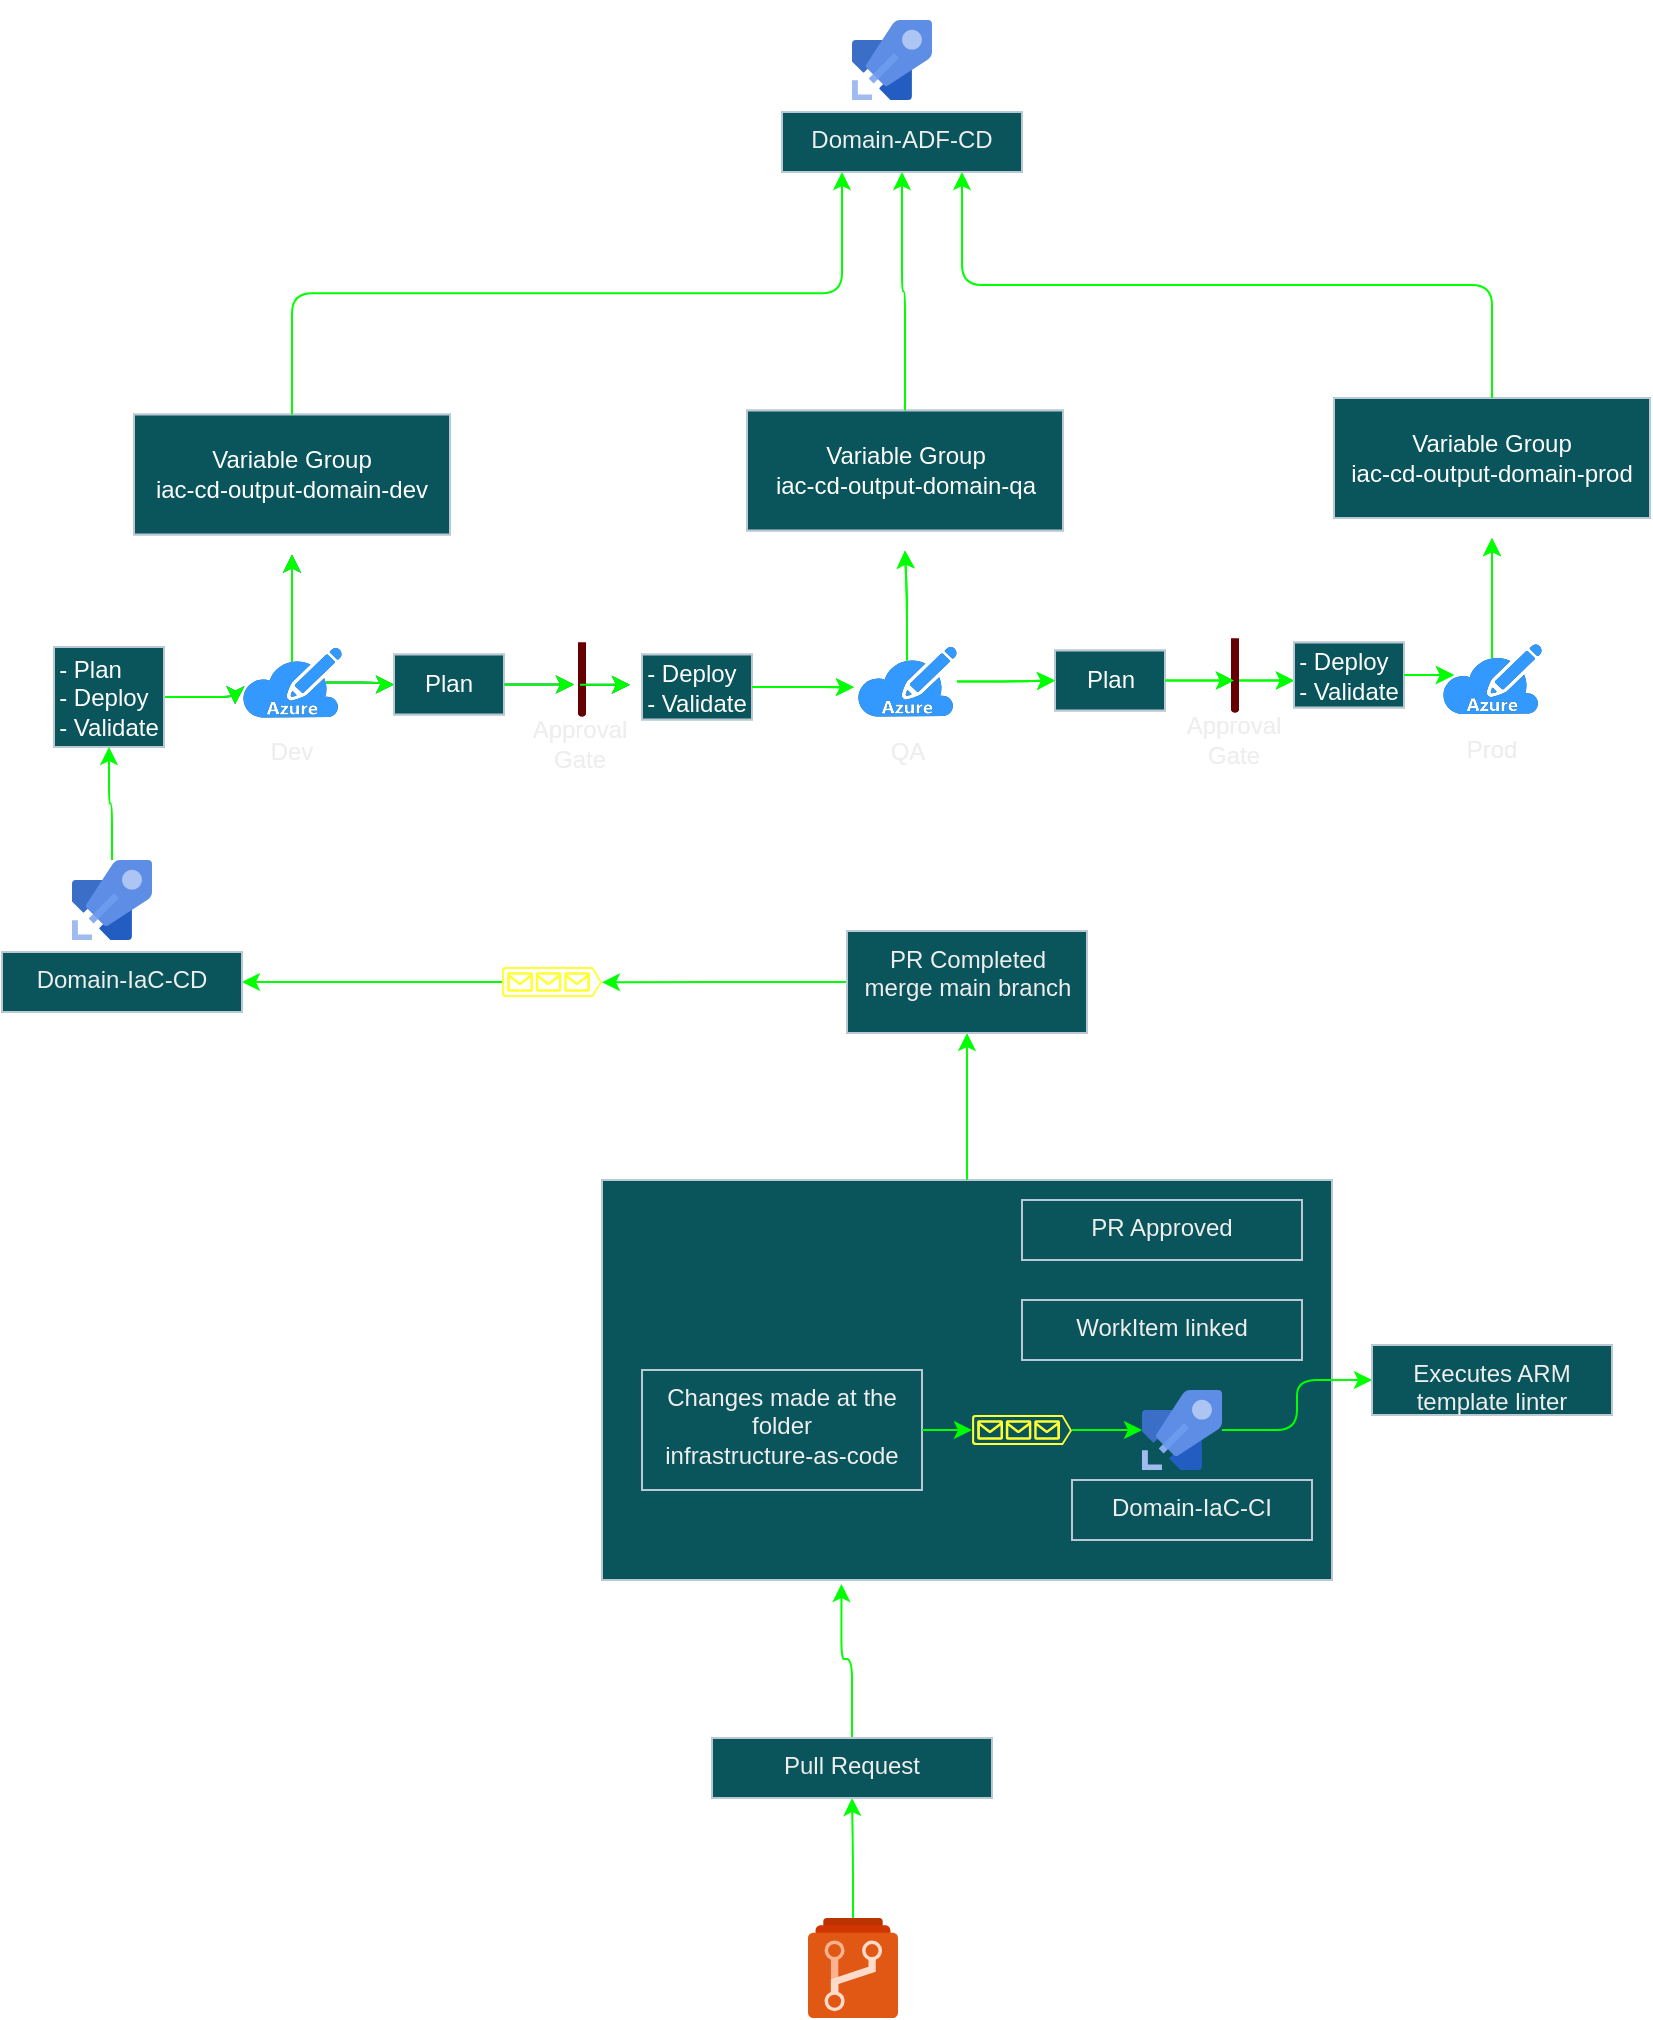 <mxfile>
    <diagram id="ca4Oj2lY8jd3CgEbyQsm" name="Page-1">
        <mxGraphModel dx="1167" dy="542" grid="1" gridSize="10" guides="1" tooltips="1" connect="1" arrows="1" fold="1" page="1" pageScale="1" pageWidth="850" pageHeight="1100" math="0" shadow="0">
            <root>
                <mxCell id="0"/>
                <mxCell id="1" parent="0"/>
                <mxCell id="32" style="edgeStyle=orthogonalEdgeStyle;orthogonalLoop=1;jettySize=auto;html=1;exitX=0;exitY=0.5;exitDx=0;exitDy=0;exitPerimeter=0;entryX=1;entryY=0.5;entryDx=0;entryDy=0;strokeColor=#00FF00;" parent="1" source="37" target="30" edge="1">
                    <mxGeometry relative="1" as="geometry">
                        <mxPoint x="97.65" y="684.5" as="sourcePoint"/>
                        <mxPoint x="110.2" y="662.02" as="targetPoint"/>
                    </mxGeometry>
                </mxCell>
                <mxCell id="27" value="" style="whiteSpace=wrap;html=1;fillColor=#09555B;strokeColor=#BAC8D3;fontColor=#EEEEEE;" parent="1" vertex="1">
                    <mxGeometry x="300" y="610" width="365" height="200" as="geometry"/>
                </mxCell>
                <mxCell id="108" value="" style="edgeStyle=orthogonalEdgeStyle;orthogonalLoop=1;jettySize=auto;html=1;strokeWidth=1;strokeColor=#00FF00;" parent="1" source="2" target="16" edge="1">
                    <mxGeometry relative="1" as="geometry"/>
                </mxCell>
                <mxCell id="2" value="" style="aspect=fixed;html=1;points=[];align=center;image;fontSize=12;image=img/lib/mscae/Azure_Repos.svg;fillColor=#09555B;strokeColor=#BAC8D3;fontColor=#EEEEEE;" parent="1" vertex="1">
                    <mxGeometry x="403" y="979" width="45" height="50" as="geometry"/>
                </mxCell>
                <mxCell id="19" style="edgeStyle=orthogonalEdgeStyle;orthogonalLoop=1;jettySize=auto;html=1;exitX=1;exitY=0.5;exitDx=0;exitDy=0;strokeColor=#00FF00;" parent="1" source="35" target="4" edge="1">
                    <mxGeometry relative="1" as="geometry">
                        <Array as="points"/>
                    </mxGeometry>
                </mxCell>
                <mxCell id="5" value="Changes made at the folder&lt;br&gt;infrastructure-as-code" style="whiteSpace=wrap;html=1;verticalAlign=top;labelBackgroundColor=none;fillColor=#09555B;strokeColor=#BAC8D3;fontColor=#EEEEEE;" parent="1" vertex="1">
                    <mxGeometry x="320" y="705" width="140" height="60" as="geometry"/>
                </mxCell>
                <mxCell id="23" style="edgeStyle=orthogonalEdgeStyle;orthogonalLoop=1;jettySize=auto;html=1;exitX=0.5;exitY=0;exitDx=0;exitDy=0;entryX=0.328;entryY=1.01;entryDx=0;entryDy=0;entryPerimeter=0;strokeColor=#00FF00;" parent="1" source="16" target="27" edge="1">
                    <mxGeometry relative="1" as="geometry">
                        <mxPoint x="335.365" y="1074.8" as="targetPoint"/>
                    </mxGeometry>
                </mxCell>
                <mxCell id="16" value="Pull Request" style="whiteSpace=wrap;html=1;verticalAlign=top;fillColor=#09555B;strokeColor=#BAC8D3;fontColor=#EEEEEE;" parent="1" vertex="1">
                    <mxGeometry x="355" y="889" width="140" height="30" as="geometry"/>
                </mxCell>
                <mxCell id="24" value="WorkItem linked" style="whiteSpace=wrap;html=1;verticalAlign=top;fillColor=#09555B;strokeColor=#BAC8D3;fontColor=#EEEEEE;" parent="1" vertex="1">
                    <mxGeometry x="510" y="670" width="140" height="30" as="geometry"/>
                </mxCell>
                <mxCell id="25" value="PR Approved" style="whiteSpace=wrap;html=1;verticalAlign=top;fillColor=#09555B;strokeColor=#BAC8D3;fontColor=#EEEEEE;" parent="1" vertex="1">
                    <mxGeometry x="510" y="620" width="140" height="30" as="geometry"/>
                </mxCell>
                <mxCell id="22" value="" style="group;fontColor=#EEEEEE;" parent="1" vertex="1" connectable="0">
                    <mxGeometry x="535" y="705" width="190" height="100" as="geometry"/>
                </mxCell>
                <mxCell id="4" value="" style="aspect=fixed;html=1;points=[];align=center;image;fontSize=12;image=img/lib/mscae/Azure_Pipelines.svg;fillColor=#09555B;strokeColor=#BAC8D3;fontColor=#EEEEEE;" parent="22" vertex="1">
                    <mxGeometry x="35" y="10" width="40" height="40" as="geometry"/>
                </mxCell>
                <mxCell id="20" value="Domain-IaC-CI" style="whiteSpace=wrap;html=1;verticalAlign=top;labelBackgroundColor=none;fillColor=#09555B;strokeColor=#BAC8D3;fontColor=#EEEEEE;" parent="22" vertex="1">
                    <mxGeometry y="55" width="120" height="30" as="geometry"/>
                </mxCell>
                <mxCell id="33" value="" style="group;fontColor=#EEEEEE;" parent="1" vertex="1" connectable="0">
                    <mxGeometry y="440" width="120" height="100" as="geometry"/>
                </mxCell>
                <mxCell id="3" value="" style="aspect=fixed;html=1;points=[];align=center;image;fontSize=12;image=img/lib/mscae/Azure_Pipelines.svg;fillColor=#09555B;strokeColor=#BAC8D3;fontColor=#EEEEEE;" parent="33" vertex="1">
                    <mxGeometry x="35" y="10" width="40" height="40" as="geometry"/>
                </mxCell>
                <mxCell id="30" value="Domain-IaC-CD" style="whiteSpace=wrap;html=1;verticalAlign=top;fillColor=#09555B;strokeColor=#BAC8D3;fontColor=#EEEEEE;" parent="33" vertex="1">
                    <mxGeometry y="56" width="120" height="30" as="geometry"/>
                </mxCell>
                <mxCell id="35" value="" style="verticalLabelPosition=bottom;html=1;verticalAlign=top;align=center;strokeColor=none;shape=mxgraph.azure.queue_generic;pointerEvents=1;labelBackgroundColor=none;fontColor=#EEEEEE;fillColor=#FFFF33;" parent="1" vertex="1">
                    <mxGeometry x="485" y="727.5" width="50" height="15" as="geometry"/>
                </mxCell>
                <mxCell id="36" style="edgeStyle=orthogonalEdgeStyle;orthogonalLoop=1;jettySize=auto;html=1;exitX=1;exitY=0.5;exitDx=0;exitDy=0;strokeColor=#00FF00;" parent="1" source="5" target="35" edge="1">
                    <mxGeometry relative="1" as="geometry">
                        <mxPoint x="460" y="735" as="sourcePoint"/>
                        <mxPoint x="555" y="735" as="targetPoint"/>
                        <Array as="points"/>
                    </mxGeometry>
                </mxCell>
                <mxCell id="37" value="" style="verticalLabelPosition=bottom;html=1;verticalAlign=top;align=center;strokeColor=none;shape=mxgraph.azure.queue_generic;pointerEvents=1;labelBackgroundColor=none;fontColor=#EEEEEE;rotation=0;fillColor=#FFFF33;" parent="1" vertex="1">
                    <mxGeometry x="250" y="503.5" width="50" height="15" as="geometry"/>
                </mxCell>
                <mxCell id="38" style="edgeStyle=orthogonalEdgeStyle;orthogonalLoop=1;jettySize=auto;html=1;exitX=0.5;exitY=0;exitDx=0;exitDy=0;entryX=0.5;entryY=1;entryDx=0;entryDy=0;strokeColor=#00FF00;" parent="1" source="27" target="150" edge="1">
                    <mxGeometry relative="1" as="geometry">
                        <mxPoint x="95" y="769" as="sourcePoint"/>
                        <mxPoint x="200" y="679" as="targetPoint"/>
                    </mxGeometry>
                </mxCell>
                <mxCell id="73" value="Executes ARM template linter" style="whiteSpace=wrap;html=1;verticalAlign=top;fillColor=#09555B;strokeColor=#BAC8D3;fontColor=#EEEEEE;" parent="1" vertex="1">
                    <mxGeometry x="685" y="692.5" width="120" height="35" as="geometry"/>
                </mxCell>
                <mxCell id="74" value="" style="edgeStyle=orthogonalEdgeStyle;orthogonalLoop=1;jettySize=auto;html=1;strokeWidth=1;strokeColor=#00FF00;" parent="1" source="4" target="73" edge="1">
                    <mxGeometry relative="1" as="geometry"/>
                </mxCell>
                <mxCell id="97" value="" style="group;fontColor=#EEEEEE;" parent="1" vertex="1" connectable="0">
                    <mxGeometry x="26" y="219" width="798" height="177.25" as="geometry"/>
                </mxCell>
                <mxCell id="80" value="" style="group;fontColor=#EEEEEE;" parent="97" vertex="1" connectable="0">
                    <mxGeometry x="40" y="8.25" width="550" height="169" as="geometry"/>
                </mxCell>
                <mxCell id="47" value="" style="group;fontColor=#EEEEEE;" parent="80" vertex="1" connectable="0">
                    <mxGeometry x="54" y="116.5" width="50" height="62.5" as="geometry"/>
                </mxCell>
                <mxCell id="43" value="" style="verticalLabelPosition=bottom;html=1;verticalAlign=top;align=center;strokeColor=none;fillColor=#09555B;shape=mxgraph.azure.azure_subscription;labelBackgroundColor=none;fontColor=#EEEEEE;" parent="47" vertex="1">
                    <mxGeometry width="50" height="35" as="geometry"/>
                </mxCell>
                <mxCell id="45" value="Dev" style="text;html=1;strokeColor=none;fillColor=none;align=center;verticalAlign=middle;whiteSpace=wrap;labelBackgroundColor=none;fontColor=#EEEEEE;" parent="47" vertex="1">
                    <mxGeometry x="5" y="42.5" width="40" height="20" as="geometry"/>
                </mxCell>
                <mxCell id="49" value="" style="group;fontColor=#EEEEEE;" parent="80" vertex="1" connectable="0">
                    <mxGeometry x="361.5" y="116" width="50" height="62.5" as="geometry"/>
                </mxCell>
                <mxCell id="50" value="" style="verticalLabelPosition=bottom;html=1;verticalAlign=top;align=center;strokeColor=none;fillColor=#09555B;shape=mxgraph.azure.azure_subscription;labelBackgroundColor=none;fontColor=#EEEEEE;" parent="49" vertex="1">
                    <mxGeometry width="50" height="35" as="geometry"/>
                </mxCell>
                <mxCell id="51" value="QA" style="text;html=1;strokeColor=none;fillColor=none;align=center;verticalAlign=middle;whiteSpace=wrap;labelBackgroundColor=none;fontColor=#EEEEEE;" parent="49" vertex="1">
                    <mxGeometry x="5" y="42.5" width="40" height="20" as="geometry"/>
                </mxCell>
                <mxCell id="57" value="" style="endArrow=none;html=1;strokeWidth=4;strokeColor=#660000;" parent="80" edge="1">
                    <mxGeometry width="50" height="50" relative="1" as="geometry">
                        <mxPoint x="550.5" y="130" as="sourcePoint"/>
                        <mxPoint x="550.5" y="112" as="targetPoint"/>
                        <Array as="points">
                            <mxPoint x="550.5" y="152"/>
                            <mxPoint x="550.5" y="130"/>
                        </Array>
                    </mxGeometry>
                </mxCell>
                <mxCell id="62" style="edgeStyle=orthogonalEdgeStyle;orthogonalLoop=1;jettySize=auto;html=1;exitX=0.84;exitY=0.5;exitDx=0;exitDy=0;exitPerimeter=0;entryX=0;entryY=0.5;entryDx=0;entryDy=0;strokeColor=#00FF00;" parent="80" edge="1">
                    <mxGeometry relative="1" as="geometry">
                        <mxPoint x="580" y="133.25" as="targetPoint"/>
                        <mxPoint x="552.5" y="133" as="sourcePoint"/>
                    </mxGeometry>
                </mxCell>
                <mxCell id="65" value="Approval&lt;br&gt;Gate" style="text;html=1;strokeColor=none;fillColor=none;align=center;verticalAlign=middle;whiteSpace=wrap;labelBackgroundColor=none;fontColor=#EEEEEE;" parent="80" vertex="1">
                    <mxGeometry x="530" y="152.5" width="40" height="20" as="geometry"/>
                </mxCell>
                <mxCell id="66" value="&lt;font color=&quot;#ffffff&quot;&gt;Variable Group&lt;br&gt;iac-cd-output-domain-dev&lt;br&gt;&lt;/font&gt;" style="whiteSpace=wrap;html=1;labelBackgroundColor=none;fontColor=#EEEEEE;fillColor=#09555B;strokeColor=#BAC8D3;" parent="80" vertex="1">
                    <mxGeometry width="158" height="60" as="geometry"/>
                </mxCell>
                <mxCell id="67" style="edgeStyle=orthogonalEdgeStyle;orthogonalLoop=1;jettySize=auto;html=1;exitX=0.5;exitY=0.2;exitDx=0;exitDy=0;exitPerimeter=0;entryX=0.5;entryY=1;entryDx=0;entryDy=0;strokeWidth=1;strokeColor=#0B4D6A;" parent="80" source="43" edge="1">
                    <mxGeometry relative="1" as="geometry">
                        <mxPoint x="79" y="70" as="targetPoint"/>
                    </mxGeometry>
                </mxCell>
                <mxCell id="68" value="&lt;font color=&quot;#ffffff&quot;&gt;Variable Group&lt;br&gt;iac-cd-output-domain-qa&lt;br&gt;&lt;/font&gt;" style="whiteSpace=wrap;html=1;labelBackgroundColor=none;fontColor=#EEEEEE;fillColor=#09555B;strokeColor=#BAC8D3;" parent="80" vertex="1">
                    <mxGeometry x="306.5" y="-2" width="158" height="60" as="geometry"/>
                </mxCell>
                <mxCell id="70" value="" style="group;fontColor=#EEEEEE;" parent="80" vertex="1" connectable="0">
                    <mxGeometry x="203" y="132" width="40" height="42.5" as="geometry"/>
                </mxCell>
                <mxCell id="56" value="" style="endArrow=none;html=1;strokeWidth=4;strokeColor=#660000;" parent="70" edge="1">
                    <mxGeometry width="50" height="50" relative="1" as="geometry">
                        <mxPoint x="21" as="sourcePoint"/>
                        <mxPoint x="21" y="-18" as="targetPoint"/>
                        <Array as="points">
                            <mxPoint x="21" y="22"/>
                            <mxPoint x="21"/>
                        </Array>
                    </mxGeometry>
                </mxCell>
                <mxCell id="64" value="Approval&lt;br&gt;Gate" style="text;html=1;strokeColor=none;fillColor=none;align=center;verticalAlign=middle;whiteSpace=wrap;labelBackgroundColor=none;fontColor=#EEEEEE;" parent="70" vertex="1">
                    <mxGeometry y="22.5" width="40" height="20" as="geometry"/>
                </mxCell>
                <mxCell id="58" style="edgeStyle=orthogonalEdgeStyle;orthogonalLoop=1;jettySize=auto;html=1;exitX=0.84;exitY=0.5;exitDx=0;exitDy=0;exitPerimeter=0;strokeColor=#0B4D6A;" parent="80" source="82" edge="1">
                    <mxGeometry relative="1" as="geometry">
                        <mxPoint x="160" y="134" as="targetPoint"/>
                    </mxGeometry>
                </mxCell>
                <mxCell id="71" style="edgeStyle=orthogonalEdgeStyle;orthogonalLoop=1;jettySize=auto;html=1;exitX=0.5;exitY=0.2;exitDx=0;exitDy=0;exitPerimeter=0;entryX=0.5;entryY=1;entryDx=0;entryDy=0;strokeWidth=1;strokeColor=#00FF00;" parent="80" source="50" edge="1">
                    <mxGeometry relative="1" as="geometry">
                        <mxPoint x="385.5" y="68" as="targetPoint"/>
                    </mxGeometry>
                </mxCell>
                <mxCell id="81" value="&lt;div style=&quot;text-align: left&quot;&gt;&lt;span style=&quot;color: rgb(255 , 255 , 255)&quot;&gt;- Deploy&lt;/span&gt;&lt;br&gt;&lt;/div&gt;&lt;font color=&quot;#ffffff&quot;&gt;&lt;div style=&quot;text-align: left&quot;&gt;&lt;span&gt;- Validate&lt;/span&gt;&lt;/div&gt;&lt;/font&gt;" style="whiteSpace=wrap;html=1;labelBackgroundColor=none;fontColor=#EEEEEE;fillColor=#09555B;strokeColor=#BAC8D3;" parent="80" vertex="1">
                    <mxGeometry x="254" y="120" width="55" height="32.5" as="geometry"/>
                </mxCell>
                <mxCell id="82" value="&lt;div style=&quot;text-align: left&quot;&gt;&lt;span style=&quot;color: rgb(255 , 255 , 255)&quot;&gt;Plan&lt;/span&gt;&lt;/div&gt;" style="whiteSpace=wrap;html=1;labelBackgroundColor=none;fontColor=#EEEEEE;fillColor=#09555B;strokeColor=#BAC8D3;" parent="80" vertex="1">
                    <mxGeometry x="130" y="120" width="55" height="30" as="geometry"/>
                </mxCell>
                <mxCell id="83" style="edgeStyle=orthogonalEdgeStyle;orthogonalLoop=1;jettySize=auto;html=1;exitX=0.84;exitY=0.5;exitDx=0;exitDy=0;exitPerimeter=0;strokeColor=#0B4D6A;" parent="80" source="43" target="82" edge="1">
                    <mxGeometry relative="1" as="geometry">
                        <mxPoint x="350" y="444" as="targetPoint"/>
                        <mxPoint x="286.0" y="444" as="sourcePoint"/>
                    </mxGeometry>
                </mxCell>
                <mxCell id="86" style="edgeStyle=orthogonalEdgeStyle;orthogonalLoop=1;jettySize=auto;html=1;strokeColor=#0B4D6A;strokeWidth=1;" parent="80" edge="1">
                    <mxGeometry relative="1" as="geometry">
                        <mxPoint x="248" y="135.161" as="targetPoint"/>
                        <mxPoint x="223" y="135.16" as="sourcePoint"/>
                    </mxGeometry>
                </mxCell>
                <mxCell id="89" value="&lt;div style=&quot;text-align: left&quot;&gt;&lt;span style=&quot;color: rgb(255 , 255 , 255)&quot;&gt;Plan&lt;/span&gt;&lt;/div&gt;" style="whiteSpace=wrap;html=1;labelBackgroundColor=none;fontColor=#EEEEEE;fillColor=#09555B;strokeColor=#BAC8D3;" parent="80" vertex="1">
                    <mxGeometry x="460.5" y="118" width="55" height="30" as="geometry"/>
                </mxCell>
                <mxCell id="91" style="edgeStyle=orthogonalEdgeStyle;orthogonalLoop=1;jettySize=auto;html=1;entryX=0;entryY=0.5;entryDx=0;entryDy=0;strokeWidth=1;strokeColor=#00FF00;" parent="80" source="50" target="89" edge="1">
                    <mxGeometry relative="1" as="geometry"/>
                </mxCell>
                <mxCell id="99" style="edgeStyle=orthogonalEdgeStyle;orthogonalLoop=1;jettySize=auto;html=1;exitX=1;exitY=0.5;exitDx=0;exitDy=0;entryX=-0.069;entryY=0.811;entryDx=0;entryDy=0;entryPerimeter=0;strokeWidth=1;strokeColor=#0B4D6A;" parent="97" source="78" target="43" edge="1">
                    <mxGeometry relative="1" as="geometry"/>
                </mxCell>
                <mxCell id="78" value="&lt;div style=&quot;text-align: left&quot;&gt;&lt;span style=&quot;color: rgb(255 , 255 , 255)&quot;&gt;- Plan&lt;/span&gt;&lt;/div&gt;&lt;font color=&quot;#ffffff&quot;&gt;&lt;div style=&quot;text-align: left&quot;&gt;&lt;span&gt;- Deploy&lt;/span&gt;&lt;/div&gt;&lt;div style=&quot;text-align: left&quot;&gt;&lt;span&gt;- Validate&lt;/span&gt;&lt;/div&gt;&lt;/font&gt;" style="whiteSpace=wrap;html=1;labelBackgroundColor=none;fontColor=#EEEEEE;fillColor=#09555B;strokeColor=#BAC8D3;" parent="97" vertex="1">
                    <mxGeometry y="124.5" width="55" height="50" as="geometry"/>
                </mxCell>
                <mxCell id="84" style="edgeStyle=orthogonalEdgeStyle;orthogonalLoop=1;jettySize=auto;html=1;exitX=1;exitY=0.5;exitDx=0;exitDy=0;strokeColor=#0B4D6A;strokeWidth=1;" parent="97" source="82" edge="1">
                    <mxGeometry relative="1" as="geometry">
                        <mxPoint x="260" y="143.191" as="targetPoint"/>
                    </mxGeometry>
                </mxCell>
                <mxCell id="88" style="edgeStyle=orthogonalEdgeStyle;orthogonalLoop=1;jettySize=auto;html=1;exitX=1;exitY=0.5;exitDx=0;exitDy=0;strokeWidth=1;strokeColor=#00FF00;" parent="97" source="81" edge="1">
                    <mxGeometry relative="1" as="geometry">
                        <mxPoint x="400" y="144.595" as="targetPoint"/>
                    </mxGeometry>
                </mxCell>
                <mxCell id="92" style="edgeStyle=orthogonalEdgeStyle;orthogonalLoop=1;jettySize=auto;html=1;exitX=1;exitY=0.5;exitDx=0;exitDy=0;strokeWidth=1;strokeColor=#00FF00;" parent="97" source="89" edge="1">
                    <mxGeometry relative="1" as="geometry">
                        <mxPoint x="590" y="141.25" as="targetPoint"/>
                    </mxGeometry>
                </mxCell>
                <mxCell id="53" value="" style="group;fontColor=#EEEEEE;" parent="97" vertex="1" connectable="0">
                    <mxGeometry x="694" y="123" width="50" height="62.5" as="geometry"/>
                </mxCell>
                <mxCell id="54" value="" style="verticalLabelPosition=bottom;html=1;verticalAlign=top;align=center;strokeColor=none;fillColor=#09555B;shape=mxgraph.azure.azure_subscription;labelBackgroundColor=none;fontColor=#EEEEEE;" parent="53" vertex="1">
                    <mxGeometry width="50" height="35" as="geometry"/>
                </mxCell>
                <mxCell id="55" value="Prod" style="text;html=1;strokeColor=none;fillColor=none;align=center;verticalAlign=middle;whiteSpace=wrap;labelBackgroundColor=none;fontColor=#EEEEEE;" parent="53" vertex="1">
                    <mxGeometry x="5" y="42.5" width="40" height="20" as="geometry"/>
                </mxCell>
                <mxCell id="69" value="&lt;font color=&quot;#ffffff&quot;&gt;Variable Group&lt;br&gt;iac-cd-output-domain-prod&lt;br&gt;&lt;/font&gt;" style="whiteSpace=wrap;html=1;labelBackgroundColor=none;fontColor=#EEEEEE;fillColor=#09555B;strokeColor=#BAC8D3;" parent="97" vertex="1">
                    <mxGeometry x="640" width="158" height="60" as="geometry"/>
                </mxCell>
                <mxCell id="72" style="edgeStyle=orthogonalEdgeStyle;orthogonalLoop=1;jettySize=auto;html=1;exitX=0.5;exitY=0.2;exitDx=0;exitDy=0;exitPerimeter=0;strokeWidth=1;strokeColor=#00FF00;" parent="97" source="54" edge="1">
                    <mxGeometry relative="1" as="geometry">
                        <mxPoint x="719" y="70" as="targetPoint"/>
                    </mxGeometry>
                </mxCell>
                <mxCell id="95" value="&lt;div style=&quot;text-align: left&quot;&gt;&lt;span style=&quot;color: rgb(255 , 255 , 255)&quot;&gt;- Deploy&lt;/span&gt;&lt;br&gt;&lt;/div&gt;&lt;font color=&quot;#ffffff&quot;&gt;&lt;div style=&quot;text-align: left&quot;&gt;&lt;span&gt;- Validate&lt;/span&gt;&lt;/div&gt;&lt;/font&gt;" style="whiteSpace=wrap;html=1;labelBackgroundColor=none;fontColor=#EEEEEE;fillColor=#09555B;strokeColor=#BAC8D3;" parent="97" vertex="1">
                    <mxGeometry x="620" y="122.25" width="55" height="32.5" as="geometry"/>
                </mxCell>
                <mxCell id="96" style="edgeStyle=orthogonalEdgeStyle;orthogonalLoop=1;jettySize=auto;html=1;exitX=1;exitY=0.5;exitDx=0;exitDy=0;strokeWidth=1;strokeColor=#00FF00;" parent="97" source="95" edge="1">
                    <mxGeometry relative="1" as="geometry">
                        <mxPoint x="700" y="138.25" as="targetPoint"/>
                    </mxGeometry>
                </mxCell>
                <mxCell id="112" value="" style="group;fontColor=#EEEEEE;" parent="97" vertex="1" connectable="0">
                    <mxGeometry width="798" height="177.25" as="geometry"/>
                </mxCell>
                <mxCell id="113" value="" style="group;fontColor=#EEEEEE;" parent="112" vertex="1" connectable="0">
                    <mxGeometry x="40" y="8.25" width="550" height="169" as="geometry"/>
                </mxCell>
                <mxCell id="114" value="" style="group;fontColor=#EEEEEE;" parent="113" vertex="1" connectable="0">
                    <mxGeometry x="54" y="116.5" width="50" height="62.5" as="geometry"/>
                </mxCell>
                <mxCell id="115" value="" style="verticalLabelPosition=bottom;html=1;verticalAlign=top;align=center;strokeColor=none;shape=mxgraph.azure.azure_subscription;labelBackgroundColor=none;fontColor=#EEEEEE;fillColor=#3399FF;" parent="114" vertex="1">
                    <mxGeometry width="50" height="35" as="geometry"/>
                </mxCell>
                <mxCell id="116" value="Dev" style="text;html=1;strokeColor=none;fillColor=none;align=center;verticalAlign=middle;whiteSpace=wrap;labelBackgroundColor=none;fontColor=#EEEEEE;" parent="114" vertex="1">
                    <mxGeometry x="5" y="42.5" width="40" height="20" as="geometry"/>
                </mxCell>
                <mxCell id="117" value="" style="group;fontColor=#EEEEEE;" parent="113" vertex="1" connectable="0">
                    <mxGeometry x="361.5" y="116" width="50" height="62.5" as="geometry"/>
                </mxCell>
                <mxCell id="118" value="" style="verticalLabelPosition=bottom;html=1;verticalAlign=top;align=center;strokeColor=none;shape=mxgraph.azure.azure_subscription;labelBackgroundColor=none;fontColor=#EEEEEE;fillColor=#3399FF;" parent="117" vertex="1">
                    <mxGeometry width="50" height="35" as="geometry"/>
                </mxCell>
                <mxCell id="119" value="QA" style="text;html=1;strokeColor=none;fillColor=none;align=center;verticalAlign=middle;whiteSpace=wrap;labelBackgroundColor=none;fontColor=#EEEEEE;" parent="117" vertex="1">
                    <mxGeometry x="5" y="42.5" width="40" height="20" as="geometry"/>
                </mxCell>
                <mxCell id="120" value="" style="endArrow=none;html=1;strokeWidth=4;strokeColor=#660000;" parent="113" edge="1">
                    <mxGeometry width="50" height="50" relative="1" as="geometry">
                        <mxPoint x="550.5" y="130" as="sourcePoint"/>
                        <mxPoint x="550.5" y="112" as="targetPoint"/>
                        <Array as="points">
                            <mxPoint x="550.5" y="152"/>
                            <mxPoint x="550.5" y="130"/>
                        </Array>
                    </mxGeometry>
                </mxCell>
                <mxCell id="121" style="edgeStyle=orthogonalEdgeStyle;orthogonalLoop=1;jettySize=auto;html=1;exitX=0.84;exitY=0.5;exitDx=0;exitDy=0;exitPerimeter=0;entryX=0;entryY=0.5;entryDx=0;entryDy=0;strokeColor=#00FF00;" parent="113" edge="1">
                    <mxGeometry relative="1" as="geometry">
                        <mxPoint x="580" y="133.25" as="targetPoint"/>
                        <mxPoint x="552.5" y="133" as="sourcePoint"/>
                    </mxGeometry>
                </mxCell>
                <mxCell id="122" value="Approval&lt;br&gt;Gate" style="text;html=1;strokeColor=none;fillColor=none;align=center;verticalAlign=middle;whiteSpace=wrap;labelBackgroundColor=none;fontColor=#EEEEEE;" parent="113" vertex="1">
                    <mxGeometry x="530" y="152.5" width="40" height="20" as="geometry"/>
                </mxCell>
                <mxCell id="123" value="&lt;font color=&quot;#ffffff&quot;&gt;Variable Group&lt;br&gt;iac-cd-output-domain-dev&lt;br&gt;&lt;/font&gt;" style="whiteSpace=wrap;html=1;labelBackgroundColor=none;fontColor=#EEEEEE;fillColor=#09555B;strokeColor=#BAC8D3;" parent="113" vertex="1">
                    <mxGeometry width="158" height="60" as="geometry"/>
                </mxCell>
                <mxCell id="124" style="edgeStyle=orthogonalEdgeStyle;orthogonalLoop=1;jettySize=auto;html=1;exitX=0.5;exitY=0.2;exitDx=0;exitDy=0;exitPerimeter=0;entryX=0.5;entryY=1;entryDx=0;entryDy=0;strokeWidth=1;strokeColor=#00FF00;" parent="113" source="115" edge="1">
                    <mxGeometry relative="1" as="geometry">
                        <mxPoint x="79" y="70" as="targetPoint"/>
                    </mxGeometry>
                </mxCell>
                <mxCell id="125" value="&lt;font color=&quot;#ffffff&quot;&gt;Variable Group&lt;br&gt;iac-cd-output-domain-qa&lt;br&gt;&lt;/font&gt;" style="whiteSpace=wrap;html=1;labelBackgroundColor=none;fontColor=#EEEEEE;fillColor=#09555B;strokeColor=#BAC8D3;" parent="113" vertex="1">
                    <mxGeometry x="306.5" y="-2" width="158" height="60" as="geometry"/>
                </mxCell>
                <mxCell id="126" value="" style="group;fontColor=#EEEEEE;" parent="113" vertex="1" connectable="0">
                    <mxGeometry x="203" y="132" width="40" height="42.5" as="geometry"/>
                </mxCell>
                <mxCell id="127" value="" style="endArrow=none;html=1;strokeWidth=4;strokeColor=#660000;" parent="126" edge="1">
                    <mxGeometry width="50" height="50" relative="1" as="geometry">
                        <mxPoint x="21" as="sourcePoint"/>
                        <mxPoint x="21" y="-18" as="targetPoint"/>
                        <Array as="points">
                            <mxPoint x="21" y="22"/>
                            <mxPoint x="21"/>
                        </Array>
                    </mxGeometry>
                </mxCell>
                <mxCell id="128" value="Approval&lt;br&gt;Gate" style="text;html=1;strokeColor=none;fillColor=none;align=center;verticalAlign=middle;whiteSpace=wrap;labelBackgroundColor=none;fontColor=#EEEEEE;" parent="126" vertex="1">
                    <mxGeometry y="22.5" width="40" height="20" as="geometry"/>
                </mxCell>
                <mxCell id="129" style="edgeStyle=orthogonalEdgeStyle;orthogonalLoop=1;jettySize=auto;html=1;exitX=0.84;exitY=0.5;exitDx=0;exitDy=0;exitPerimeter=0;strokeColor=#0B4D6A;" parent="113" source="132" edge="1">
                    <mxGeometry relative="1" as="geometry">
                        <mxPoint x="160" y="134" as="targetPoint"/>
                    </mxGeometry>
                </mxCell>
                <mxCell id="130" style="edgeStyle=orthogonalEdgeStyle;orthogonalLoop=1;jettySize=auto;html=1;exitX=0.5;exitY=0.2;exitDx=0;exitDy=0;exitPerimeter=0;entryX=0.5;entryY=1;entryDx=0;entryDy=0;strokeWidth=1;strokeColor=#00FF00;" parent="113" source="118" edge="1">
                    <mxGeometry relative="1" as="geometry">
                        <mxPoint x="385.5" y="68" as="targetPoint"/>
                    </mxGeometry>
                </mxCell>
                <mxCell id="131" value="&lt;div style=&quot;text-align: left&quot;&gt;&lt;span style=&quot;color: rgb(255 , 255 , 255)&quot;&gt;- Deploy&lt;/span&gt;&lt;br&gt;&lt;/div&gt;&lt;font color=&quot;#ffffff&quot;&gt;&lt;div style=&quot;text-align: left&quot;&gt;&lt;span&gt;- Validate&lt;/span&gt;&lt;/div&gt;&lt;/font&gt;" style="whiteSpace=wrap;html=1;labelBackgroundColor=none;fontColor=#EEEEEE;fillColor=#09555B;strokeColor=#BAC8D3;" parent="113" vertex="1">
                    <mxGeometry x="254" y="120" width="55" height="32.5" as="geometry"/>
                </mxCell>
                <mxCell id="132" value="&lt;div style=&quot;text-align: left&quot;&gt;&lt;span style=&quot;color: rgb(255 , 255 , 255)&quot;&gt;Plan&lt;/span&gt;&lt;/div&gt;" style="whiteSpace=wrap;html=1;labelBackgroundColor=none;fontColor=#EEEEEE;fillColor=#09555B;strokeColor=#BAC8D3;" parent="113" vertex="1">
                    <mxGeometry x="130" y="120" width="55" height="30" as="geometry"/>
                </mxCell>
                <mxCell id="133" style="edgeStyle=orthogonalEdgeStyle;orthogonalLoop=1;jettySize=auto;html=1;exitX=0.84;exitY=0.5;exitDx=0;exitDy=0;exitPerimeter=0;strokeColor=#00FF00;" parent="113" source="115" target="132" edge="1">
                    <mxGeometry relative="1" as="geometry">
                        <mxPoint x="350" y="444" as="targetPoint"/>
                        <mxPoint x="286.0" y="444" as="sourcePoint"/>
                    </mxGeometry>
                </mxCell>
                <mxCell id="134" style="edgeStyle=orthogonalEdgeStyle;orthogonalLoop=1;jettySize=auto;html=1;strokeWidth=1;strokeColor=#00FF00;" parent="113" edge="1">
                    <mxGeometry relative="1" as="geometry">
                        <mxPoint x="248" y="135.161" as="targetPoint"/>
                        <mxPoint x="223" y="135.16" as="sourcePoint"/>
                    </mxGeometry>
                </mxCell>
                <mxCell id="135" value="&lt;div style=&quot;text-align: left&quot;&gt;&lt;span style=&quot;color: rgb(255 , 255 , 255)&quot;&gt;Plan&lt;/span&gt;&lt;/div&gt;" style="whiteSpace=wrap;html=1;labelBackgroundColor=none;fontColor=#EEEEEE;fillColor=#09555B;strokeColor=#BAC8D3;" parent="113" vertex="1">
                    <mxGeometry x="460.5" y="118" width="55" height="30" as="geometry"/>
                </mxCell>
                <mxCell id="136" style="edgeStyle=orthogonalEdgeStyle;orthogonalLoop=1;jettySize=auto;html=1;entryX=0;entryY=0.5;entryDx=0;entryDy=0;strokeWidth=1;strokeColor=#00FF00;" parent="113" source="118" target="135" edge="1">
                    <mxGeometry relative="1" as="geometry"/>
                </mxCell>
                <mxCell id="137" style="edgeStyle=orthogonalEdgeStyle;orthogonalLoop=1;jettySize=auto;html=1;exitX=1;exitY=0.5;exitDx=0;exitDy=0;entryX=-0.069;entryY=0.811;entryDx=0;entryDy=0;entryPerimeter=0;strokeWidth=1;strokeColor=#00FF00;" parent="112" source="138" target="115" edge="1">
                    <mxGeometry relative="1" as="geometry"/>
                </mxCell>
                <mxCell id="138" value="&lt;div style=&quot;text-align: left&quot;&gt;&lt;span style=&quot;color: rgb(255 , 255 , 255)&quot;&gt;- Plan&lt;/span&gt;&lt;/div&gt;&lt;font color=&quot;#ffffff&quot;&gt;&lt;div style=&quot;text-align: left&quot;&gt;&lt;span&gt;- Deploy&lt;/span&gt;&lt;/div&gt;&lt;div style=&quot;text-align: left&quot;&gt;&lt;span&gt;- Validate&lt;/span&gt;&lt;/div&gt;&lt;/font&gt;" style="whiteSpace=wrap;html=1;labelBackgroundColor=none;fontColor=#EEEEEE;fillColor=#09555B;strokeColor=#BAC8D3;" parent="112" vertex="1">
                    <mxGeometry y="124.5" width="55" height="50" as="geometry"/>
                </mxCell>
                <mxCell id="139" style="edgeStyle=orthogonalEdgeStyle;orthogonalLoop=1;jettySize=auto;html=1;exitX=1;exitY=0.5;exitDx=0;exitDy=0;strokeWidth=1;strokeColor=#00FF00;" parent="112" source="132" edge="1">
                    <mxGeometry relative="1" as="geometry">
                        <mxPoint x="260" y="143.191" as="targetPoint"/>
                    </mxGeometry>
                </mxCell>
                <mxCell id="140" style="edgeStyle=orthogonalEdgeStyle;orthogonalLoop=1;jettySize=auto;html=1;exitX=1;exitY=0.5;exitDx=0;exitDy=0;strokeWidth=1;strokeColor=#00FF00;" parent="112" source="131" edge="1">
                    <mxGeometry relative="1" as="geometry">
                        <mxPoint x="400" y="144.595" as="targetPoint"/>
                    </mxGeometry>
                </mxCell>
                <mxCell id="141" style="edgeStyle=orthogonalEdgeStyle;orthogonalLoop=1;jettySize=auto;html=1;exitX=1;exitY=0.5;exitDx=0;exitDy=0;strokeWidth=1;strokeColor=#00FF00;" parent="112" source="135" edge="1">
                    <mxGeometry relative="1" as="geometry">
                        <mxPoint x="590" y="141.25" as="targetPoint"/>
                    </mxGeometry>
                </mxCell>
                <mxCell id="142" value="" style="group;fontColor=#EEEEEE;" parent="112" vertex="1" connectable="0">
                    <mxGeometry x="694" y="123" width="50" height="62.5" as="geometry"/>
                </mxCell>
                <mxCell id="143" value="" style="verticalLabelPosition=bottom;html=1;verticalAlign=top;align=center;strokeColor=none;shape=mxgraph.azure.azure_subscription;labelBackgroundColor=none;fontColor=#EEEEEE;fillColor=#3399FF;" parent="142" vertex="1">
                    <mxGeometry width="50" height="35" as="geometry"/>
                </mxCell>
                <mxCell id="144" value="Prod" style="text;html=1;strokeColor=none;fillColor=none;align=center;verticalAlign=middle;whiteSpace=wrap;labelBackgroundColor=none;fontColor=#EEEEEE;" parent="142" vertex="1">
                    <mxGeometry x="5" y="42.5" width="40" height="20" as="geometry"/>
                </mxCell>
                <mxCell id="145" value="&lt;font color=&quot;#ffffff&quot;&gt;Variable Group&lt;br&gt;iac-cd-output-domain-prod&lt;br&gt;&lt;/font&gt;" style="whiteSpace=wrap;html=1;labelBackgroundColor=none;fontColor=#EEEEEE;fillColor=#09555B;strokeColor=#BAC8D3;" parent="112" vertex="1">
                    <mxGeometry x="640" width="158" height="60" as="geometry"/>
                </mxCell>
                <mxCell id="146" style="edgeStyle=orthogonalEdgeStyle;orthogonalLoop=1;jettySize=auto;html=1;exitX=0.5;exitY=0.2;exitDx=0;exitDy=0;exitPerimeter=0;strokeWidth=1;strokeColor=#00FF00;" parent="112" source="143" edge="1">
                    <mxGeometry relative="1" as="geometry">
                        <mxPoint x="719" y="70" as="targetPoint"/>
                    </mxGeometry>
                </mxCell>
                <mxCell id="147" value="&lt;div style=&quot;text-align: left&quot;&gt;&lt;span style=&quot;color: rgb(255 , 255 , 255)&quot;&gt;- Deploy&lt;/span&gt;&lt;br&gt;&lt;/div&gt;&lt;font color=&quot;#ffffff&quot;&gt;&lt;div style=&quot;text-align: left&quot;&gt;&lt;span&gt;- Validate&lt;/span&gt;&lt;/div&gt;&lt;/font&gt;" style="whiteSpace=wrap;html=1;labelBackgroundColor=none;fontColor=#EEEEEE;fillColor=#09555B;strokeColor=#BAC8D3;" parent="112" vertex="1">
                    <mxGeometry x="620" y="122.25" width="55" height="32.5" as="geometry"/>
                </mxCell>
                <mxCell id="148" style="edgeStyle=orthogonalEdgeStyle;orthogonalLoop=1;jettySize=auto;html=1;exitX=1;exitY=0.5;exitDx=0;exitDy=0;strokeWidth=1;strokeColor=#00FF00;" parent="112" source="147" edge="1">
                    <mxGeometry relative="1" as="geometry">
                        <mxPoint x="700" y="138.25" as="targetPoint"/>
                    </mxGeometry>
                </mxCell>
                <mxCell id="100" style="edgeStyle=orthogonalEdgeStyle;orthogonalLoop=1;jettySize=auto;html=1;entryX=0.5;entryY=1;entryDx=0;entryDy=0;strokeWidth=1;strokeColor=#00FF00;" parent="1" source="3" target="78" edge="1">
                    <mxGeometry relative="1" as="geometry"/>
                </mxCell>
                <mxCell id="101" value="" style="group;fontColor=#EEEEEE;" parent="1" vertex="1" connectable="0">
                    <mxGeometry x="390" y="20" width="120" height="100" as="geometry"/>
                </mxCell>
                <mxCell id="102" value="" style="aspect=fixed;html=1;points=[];align=center;image;fontSize=12;image=img/lib/mscae/Azure_Pipelines.svg;fillColor=#09555B;strokeColor=#BAC8D3;fontColor=#EEEEEE;" parent="101" vertex="1">
                    <mxGeometry x="35" y="10" width="40" height="40" as="geometry"/>
                </mxCell>
                <mxCell id="103" value="Domain-ADF-CD" style="whiteSpace=wrap;html=1;verticalAlign=top;fillColor=#09555B;strokeColor=#BAC8D3;fontColor=#EEEEEE;" parent="101" vertex="1">
                    <mxGeometry y="56" width="120" height="30" as="geometry"/>
                </mxCell>
                <mxCell id="105" style="edgeStyle=orthogonalEdgeStyle;orthogonalLoop=1;jettySize=auto;html=1;exitX=0.5;exitY=0;exitDx=0;exitDy=0;strokeWidth=1;entryX=0.25;entryY=1;entryDx=0;entryDy=0;strokeColor=#00FF00;" parent="1" source="66" target="103" edge="1">
                    <mxGeometry relative="1" as="geometry">
                        <mxPoint x="400" y="106" as="targetPoint"/>
                    </mxGeometry>
                </mxCell>
                <mxCell id="106" style="edgeStyle=orthogonalEdgeStyle;orthogonalLoop=1;jettySize=auto;html=1;exitX=0.5;exitY=0;exitDx=0;exitDy=0;strokeWidth=1;entryX=0.5;entryY=1;entryDx=0;entryDy=0;strokeColor=#00FF00;" parent="1" source="68" target="103" edge="1">
                    <mxGeometry relative="1" as="geometry">
                        <mxPoint x="420" y="106" as="targetPoint"/>
                    </mxGeometry>
                </mxCell>
                <mxCell id="107" style="edgeStyle=orthogonalEdgeStyle;orthogonalLoop=1;jettySize=auto;html=1;exitX=0.5;exitY=0;exitDx=0;exitDy=0;strokeWidth=1;entryX=0.75;entryY=1;entryDx=0;entryDy=0;strokeColor=#00FF00;" parent="1" source="69" target="103" edge="1">
                    <mxGeometry relative="1" as="geometry">
                        <mxPoint x="420" y="110" as="targetPoint"/>
                    </mxGeometry>
                </mxCell>
                <mxCell id="153" style="edgeStyle=orthogonalEdgeStyle;rounded=0;orthogonalLoop=1;jettySize=auto;html=1;entryX=1;entryY=0.51;entryDx=0;entryDy=0;entryPerimeter=0;strokeColor=#00FF00;" edge="1" parent="1" source="150" target="37">
                    <mxGeometry relative="1" as="geometry"/>
                </mxCell>
                <mxCell id="150" value="PR Completed&lt;br&gt;merge main branch" style="whiteSpace=wrap;html=1;verticalAlign=top;fillColor=#09555B;strokeColor=#BAC8D3;fontColor=#EEEEEE;" vertex="1" parent="1">
                    <mxGeometry x="422.5" y="485.5" width="120" height="51" as="geometry"/>
                </mxCell>
            </root>
        </mxGraphModel>
    </diagram>
</mxfile>